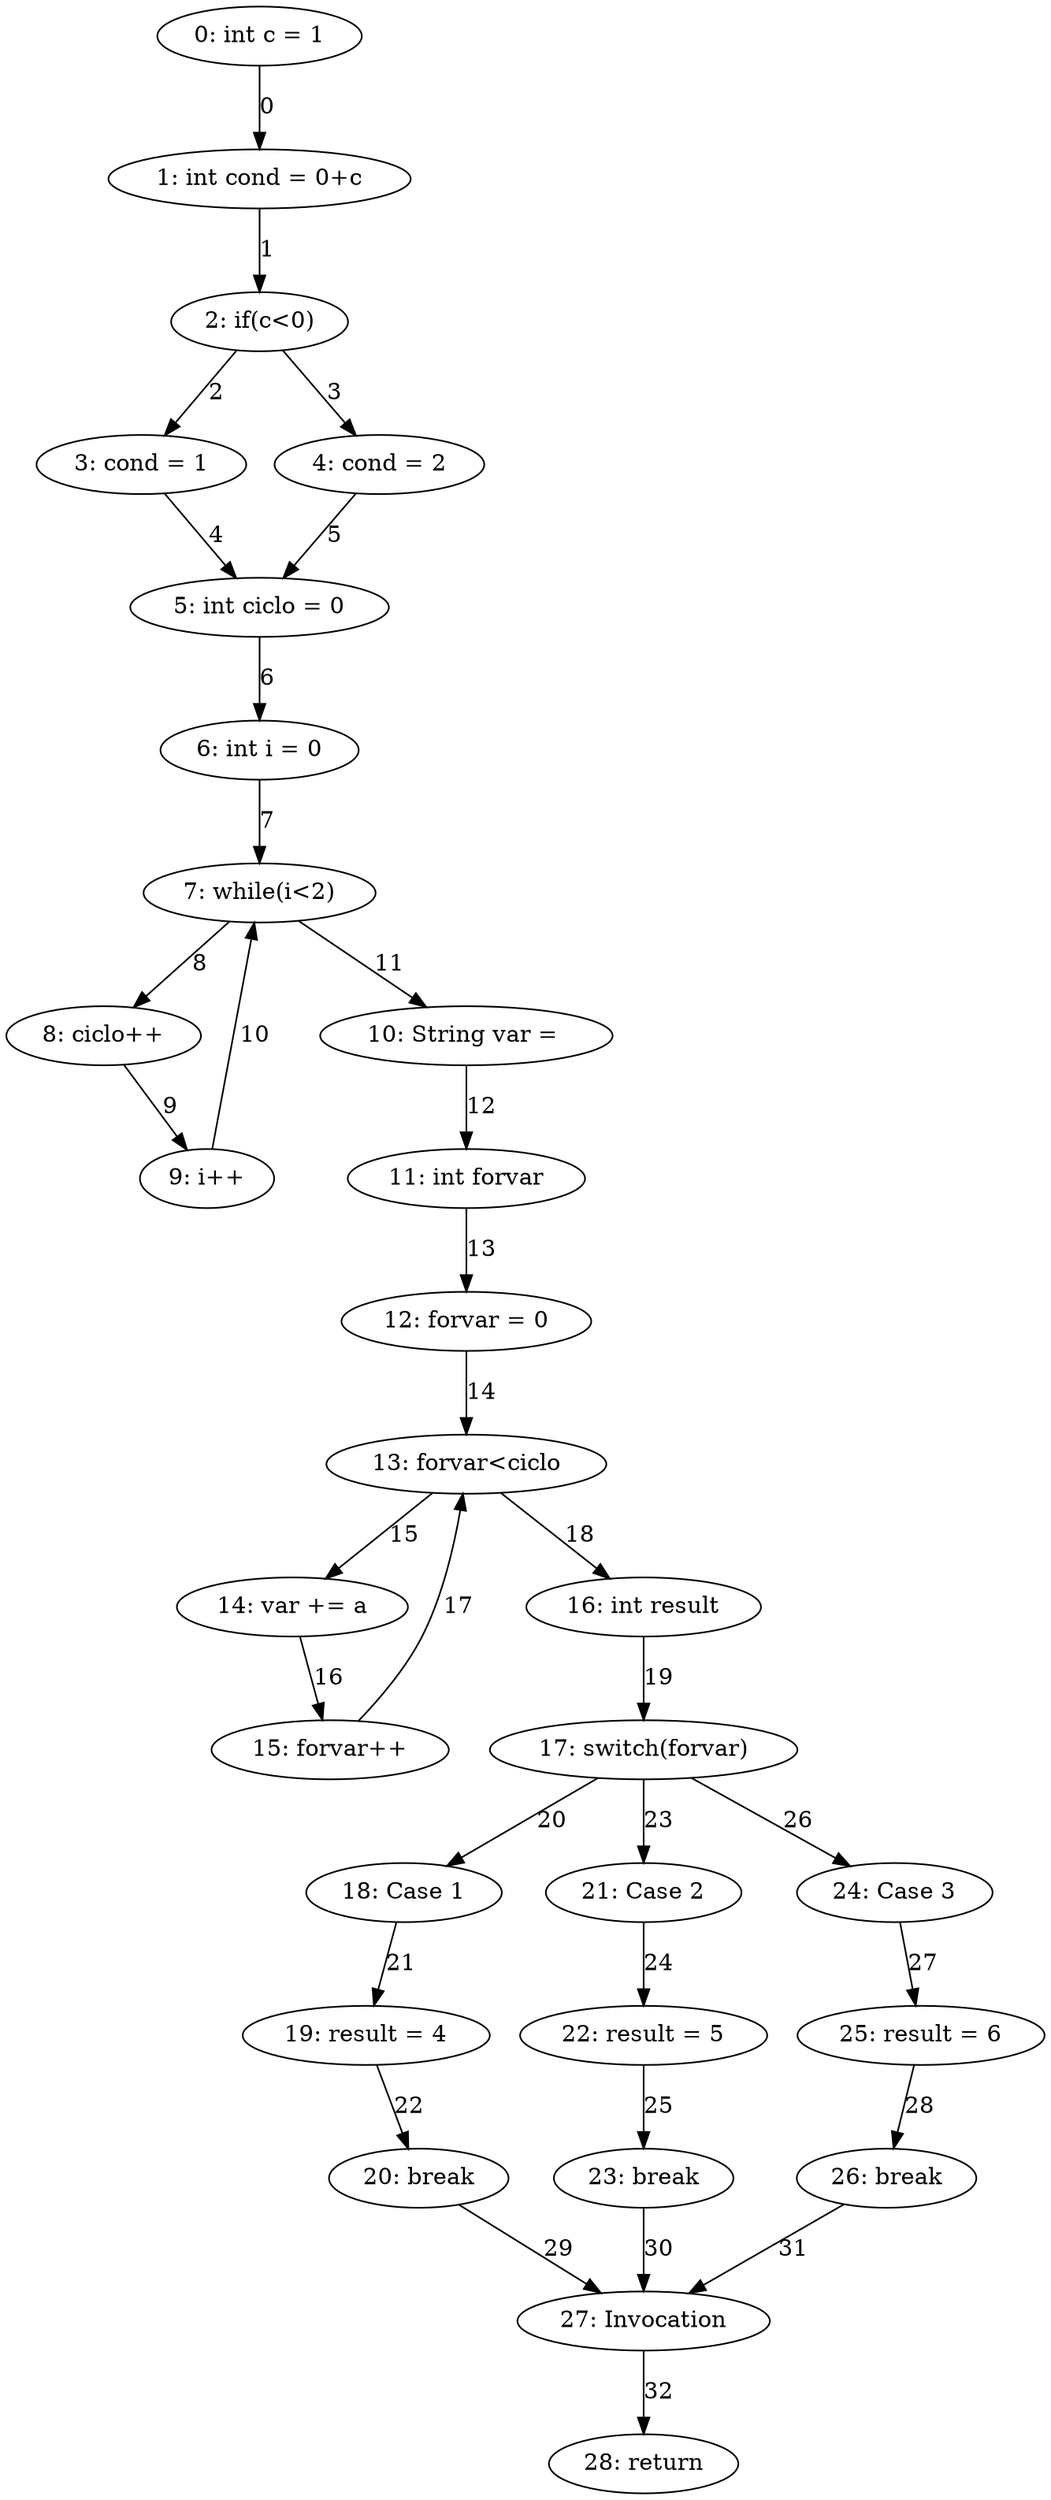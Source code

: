digraph G {
  1 [ label="0: int c = 1" ];
  2 [ label="1: int cond = 0+c" ];
  3 [ label="2: if(c<0)" ];
  4 [ label="3: cond = 1" ];
  5 [ label="4: cond = 2" ];
  6 [ label="5: int ciclo = 0" ];
  7 [ label="6: int i = 0" ];
  8 [ label="7: while(i<2)" ];
  9 [ label="8: ciclo++" ];
  10 [ label="9: i++" ];
  11 [ label="10: String var = " ];
  12 [ label="11: int forvar" ];
  13 [ label="12: forvar = 0" ];
  14 [ label="13: forvar<ciclo" ];
  15 [ label="14: var += a" ];
  16 [ label="15: forvar++" ];
  17 [ label="16: int result" ];
  18 [ label="17: switch(forvar)" ];
  19 [ label="18: Case 1" ];
  20 [ label="19: result = 4" ];
  21 [ label="20: break" ];
  22 [ label="21: Case 2" ];
  23 [ label="22: result = 5" ];
  24 [ label="23: break" ];
  25 [ label="24: Case 3" ];
  26 [ label="25: result = 6" ];
  27 [ label="26: break" ];
  28 [ label="27: Invocation" ];
  29 [ label="28: return" ];
  1 -> 2 [ label="0" ];
  2 -> 3 [ label="1" ];
  3 -> 4 [ label="2" ];
  3 -> 5 [ label="3" ];
  4 -> 6 [ label="4" ];
  5 -> 6 [ label="5" ];
  6 -> 7 [ label="6" ];
  7 -> 8 [ label="7" ];
  8 -> 9 [ label="8" ];
  9 -> 10 [ label="9" ];
  10 -> 8 [ label="10" ];
  8 -> 11 [ label="11" ];
  11 -> 12 [ label="12" ];
  12 -> 13 [ label="13" ];
  13 -> 14 [ label="14" ];
  14 -> 15 [ label="15" ];
  15 -> 16 [ label="16" ];
  16 -> 14 [ label="17" ];
  14 -> 17 [ label="18" ];
  17 -> 18 [ label="19" ];
  18 -> 19 [ label="20" ];
  19 -> 20 [ label="21" ];
  20 -> 21 [ label="22" ];
  18 -> 22 [ label="23" ];
  22 -> 23 [ label="24" ];
  23 -> 24 [ label="25" ];
  18 -> 25 [ label="26" ];
  25 -> 26 [ label="27" ];
  26 -> 27 [ label="28" ];
  21 -> 28 [ label="29" ];
  24 -> 28 [ label="30" ];
  27 -> 28 [ label="31" ];
  28 -> 29 [ label="32" ];
}
